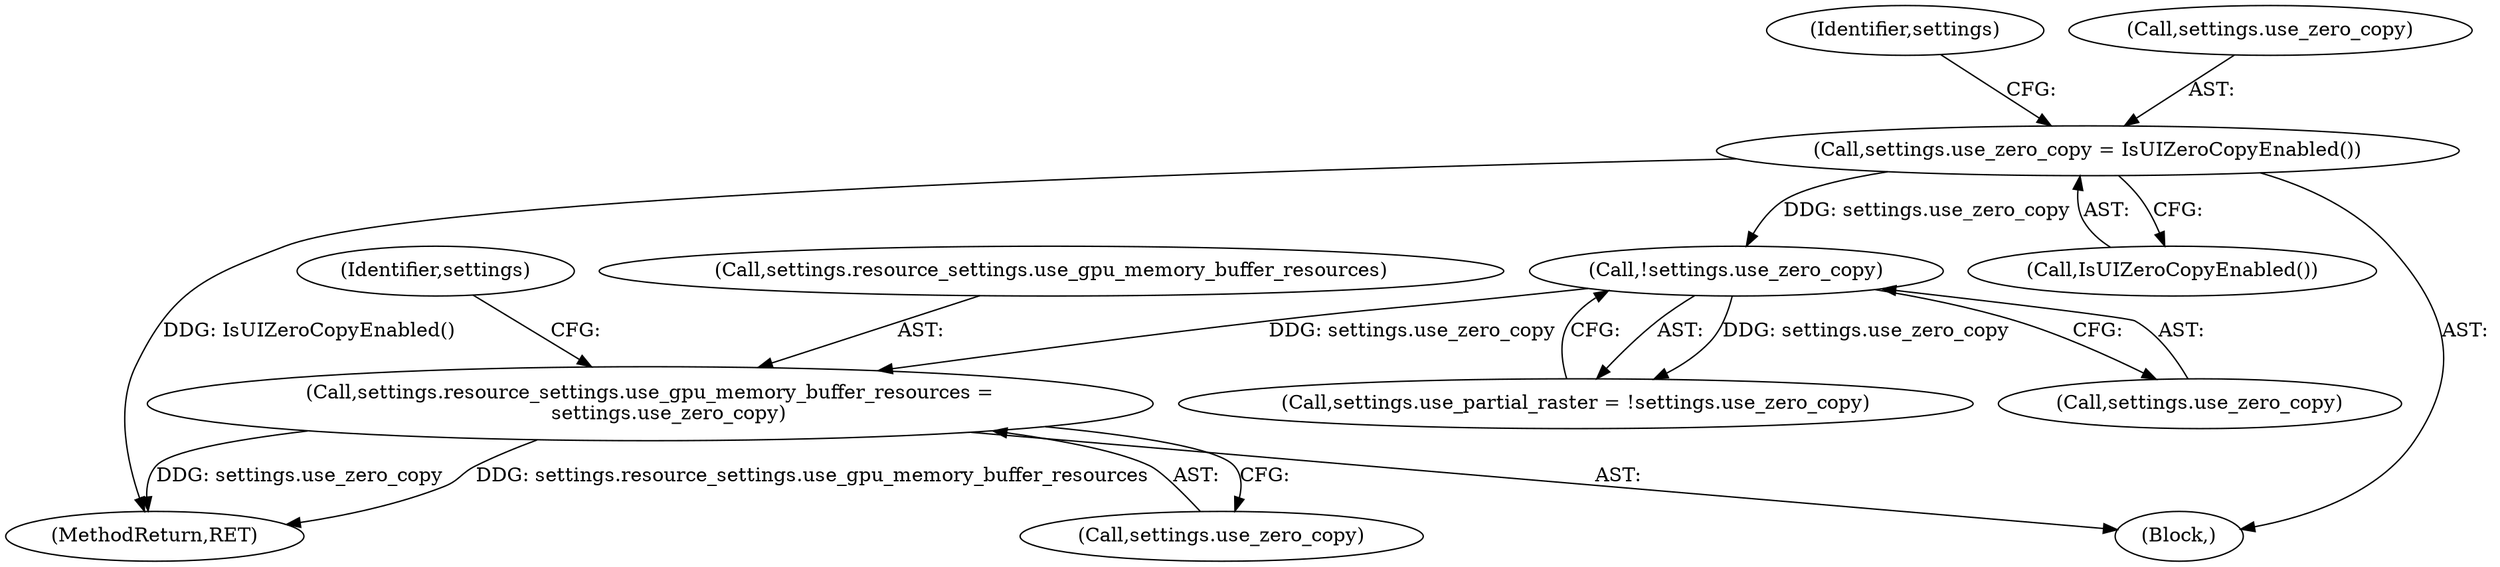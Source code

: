 digraph "0_Chrome_dcd538eb3daf6c52d3ebef0a7afea758f6c657c8@API" {
"1000305" [label="(Call,settings.resource_settings.use_gpu_memory_buffer_resources =\n      settings.use_zero_copy)"];
"1000295" [label="(Call,!settings.use_zero_copy)"];
"1000280" [label="(Call,settings.use_zero_copy = IsUIZeroCopyEnabled())"];
"1000306" [label="(Call,settings.resource_settings.use_gpu_memory_buffer_resources)"];
"1000284" [label="(Call,IsUIZeroCopyEnabled())"];
"1000280" [label="(Call,settings.use_zero_copy = IsUIZeroCopyEnabled())"];
"1000295" [label="(Call,!settings.use_zero_copy)"];
"1000287" [label="(Identifier,settings)"];
"1000316" [label="(Identifier,settings)"];
"1000305" [label="(Call,settings.resource_settings.use_gpu_memory_buffer_resources =\n      settings.use_zero_copy)"];
"1000431" [label="(MethodReturn,RET)"];
"1000311" [label="(Call,settings.use_zero_copy)"];
"1000281" [label="(Call,settings.use_zero_copy)"];
"1000102" [label="(Block,)"];
"1000296" [label="(Call,settings.use_zero_copy)"];
"1000291" [label="(Call,settings.use_partial_raster = !settings.use_zero_copy)"];
"1000305" -> "1000102"  [label="AST: "];
"1000305" -> "1000311"  [label="CFG: "];
"1000306" -> "1000305"  [label="AST: "];
"1000311" -> "1000305"  [label="AST: "];
"1000316" -> "1000305"  [label="CFG: "];
"1000305" -> "1000431"  [label="DDG: settings.use_zero_copy"];
"1000305" -> "1000431"  [label="DDG: settings.resource_settings.use_gpu_memory_buffer_resources"];
"1000295" -> "1000305"  [label="DDG: settings.use_zero_copy"];
"1000295" -> "1000291"  [label="AST: "];
"1000295" -> "1000296"  [label="CFG: "];
"1000296" -> "1000295"  [label="AST: "];
"1000291" -> "1000295"  [label="CFG: "];
"1000295" -> "1000291"  [label="DDG: settings.use_zero_copy"];
"1000280" -> "1000295"  [label="DDG: settings.use_zero_copy"];
"1000280" -> "1000102"  [label="AST: "];
"1000280" -> "1000284"  [label="CFG: "];
"1000281" -> "1000280"  [label="AST: "];
"1000284" -> "1000280"  [label="AST: "];
"1000287" -> "1000280"  [label="CFG: "];
"1000280" -> "1000431"  [label="DDG: IsUIZeroCopyEnabled()"];
}
